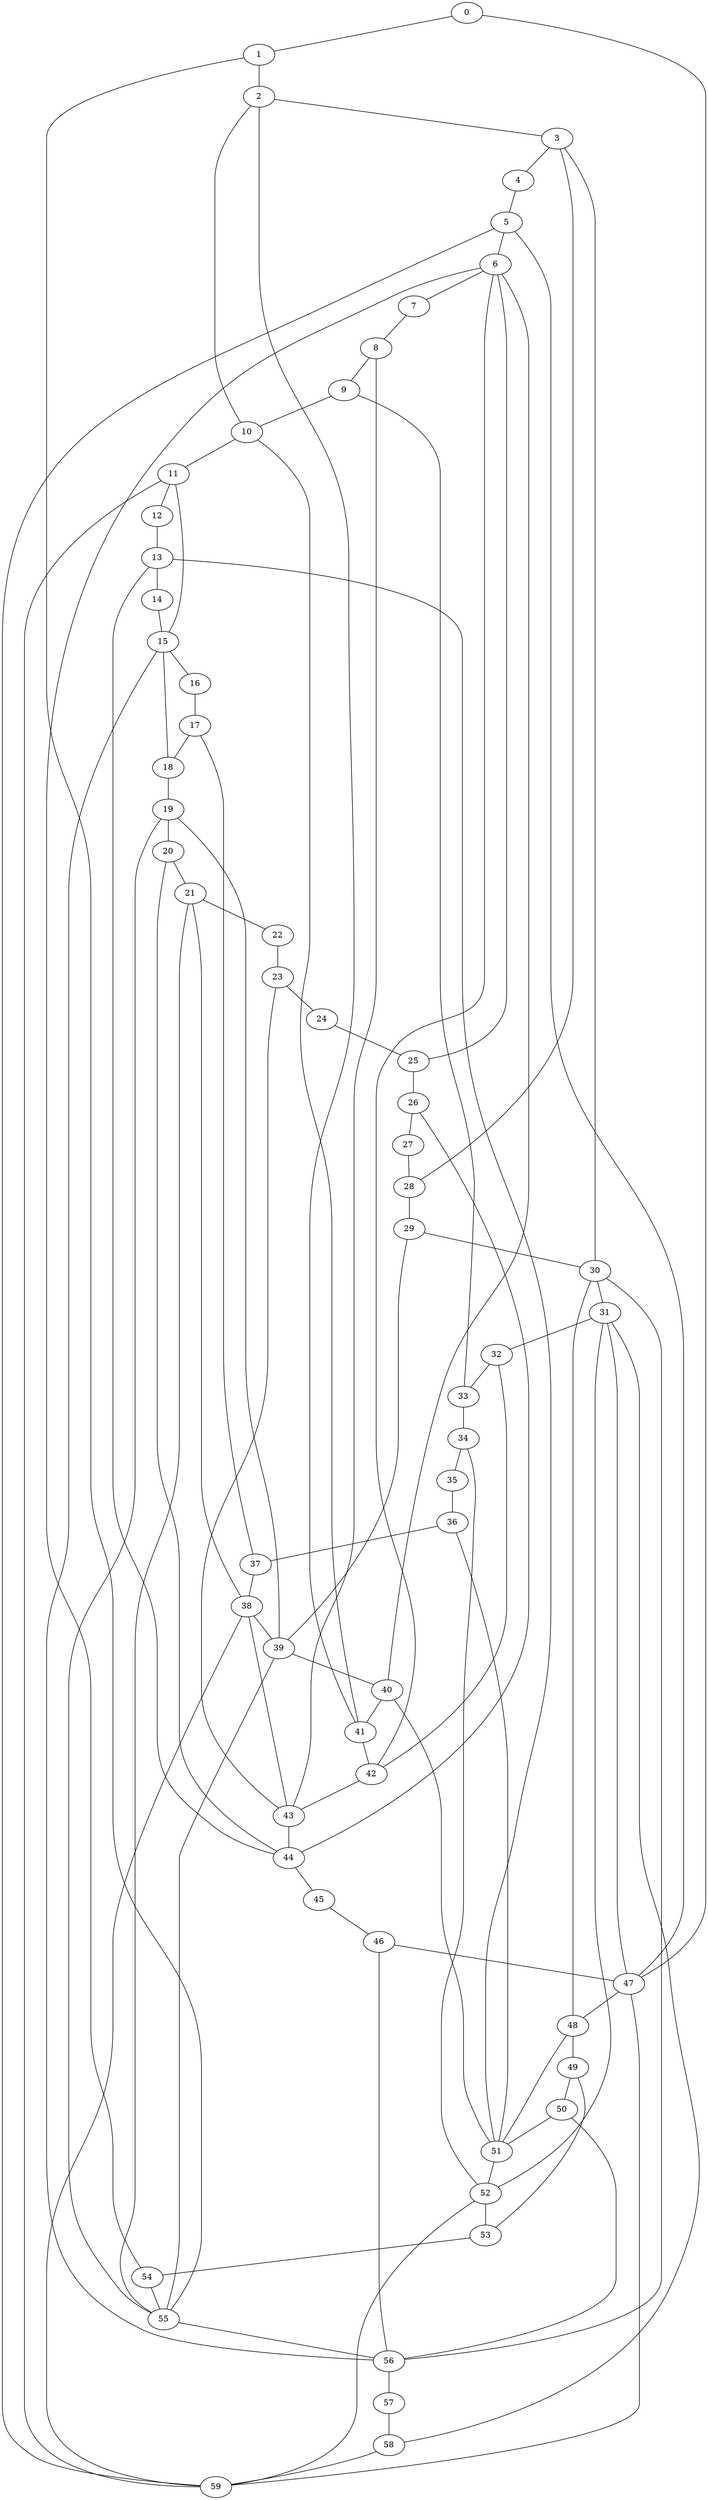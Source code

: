 
graph graphname {
    0 -- 1
0 -- 47
1 -- 2
1 -- 55
2 -- 3
2 -- 41
2 -- 10
3 -- 4
3 -- 28
3 -- 30
4 -- 5
5 -- 6
5 -- 47
5 -- 59
6 -- 7
6 -- 42
6 -- 54
6 -- 25
6 -- 40
7 -- 8
8 -- 9
8 -- 43
9 -- 10
9 -- 33
10 -- 11
10 -- 41
11 -- 12
11 -- 15
11 -- 59
12 -- 13
13 -- 14
13 -- 44
13 -- 51
14 -- 15
15 -- 16
15 -- 18
15 -- 56
16 -- 17
17 -- 18
17 -- 37
18 -- 19
19 -- 20
19 -- 55
19 -- 39
20 -- 21
20 -- 44
21 -- 22
21 -- 38
21 -- 55
22 -- 23
23 -- 24
23 -- 43
24 -- 25
25 -- 26
26 -- 27
26 -- 44
27 -- 28
28 -- 29
29 -- 30
29 -- 39
30 -- 31
30 -- 56
30 -- 48
31 -- 32
31 -- 47
31 -- 52
31 -- 58
32 -- 33
32 -- 42
33 -- 34
34 -- 35
34 -- 52
35 -- 36
36 -- 37
36 -- 51
37 -- 38
38 -- 39
38 -- 43
38 -- 59
39 -- 40
39 -- 55
40 -- 41
40 -- 51
41 -- 42
42 -- 43
43 -- 44
44 -- 45
45 -- 46
46 -- 47
46 -- 56
47 -- 48
47 -- 59
48 -- 49
48 -- 51
49 -- 50
49 -- 53
50 -- 51
50 -- 56
51 -- 52
52 -- 53
52 -- 59
53 -- 54
54 -- 55
55 -- 56
56 -- 57
57 -- 58
58 -- 59

}
